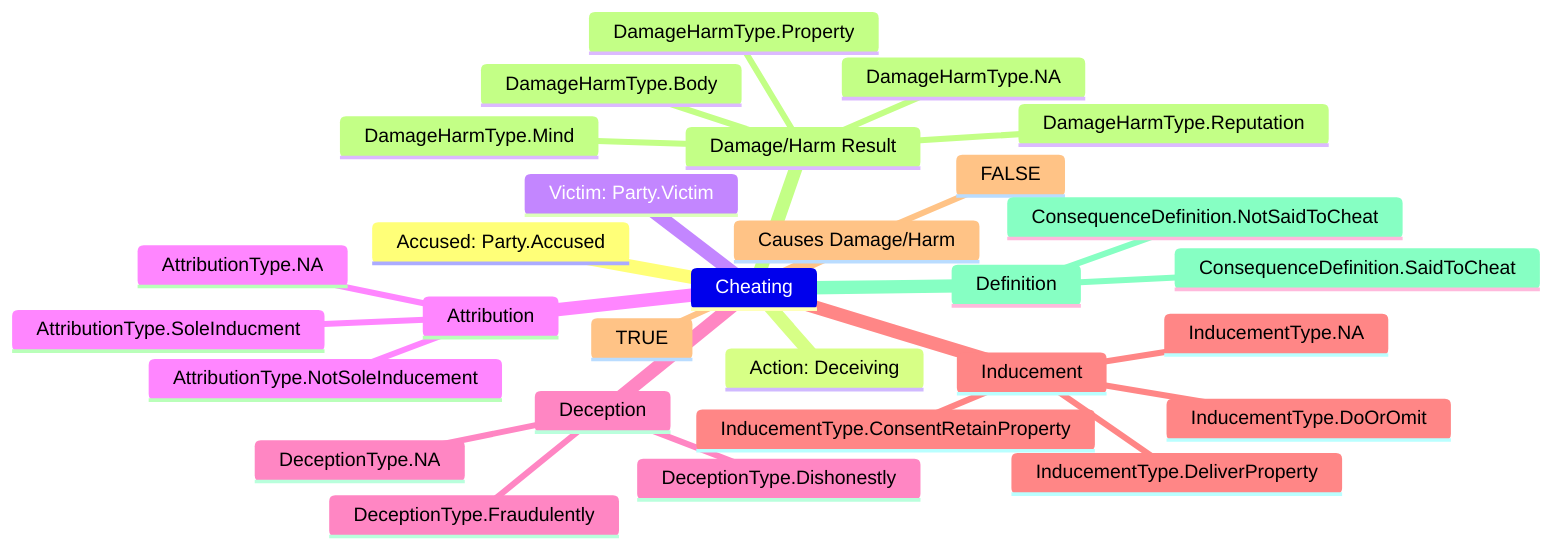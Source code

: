 mindmap
    Cheating
      Accused: Party.Accused
      Action: Deceiving
      Victim: Party.Victim
      Attribution
        AttributionType.SoleInducment
        AttributionType.NotSoleInducement
        AttributionType.NA
      Deception
        DeceptionType.Fraudulently
        DeceptionType.Dishonestly
        DeceptionType.NA
      Inducement
        InducementType.DeliverProperty
        InducementType.ConsentRetainProperty
        InducementType.DoOrOmit
        InducementType.NA
      Causes Damage/Harm
        TRUE
        FALSE
      Damage/Harm Result
        DamageHarmType.Body
        DamageHarmType.Mind
        DamageHarmType.Reputation
        DamageHarmType.Property
        DamageHarmType.NA
      Definition
        ConsequenceDefinition.SaidToCheat
        ConsequenceDefinition.NotSaidToCheat